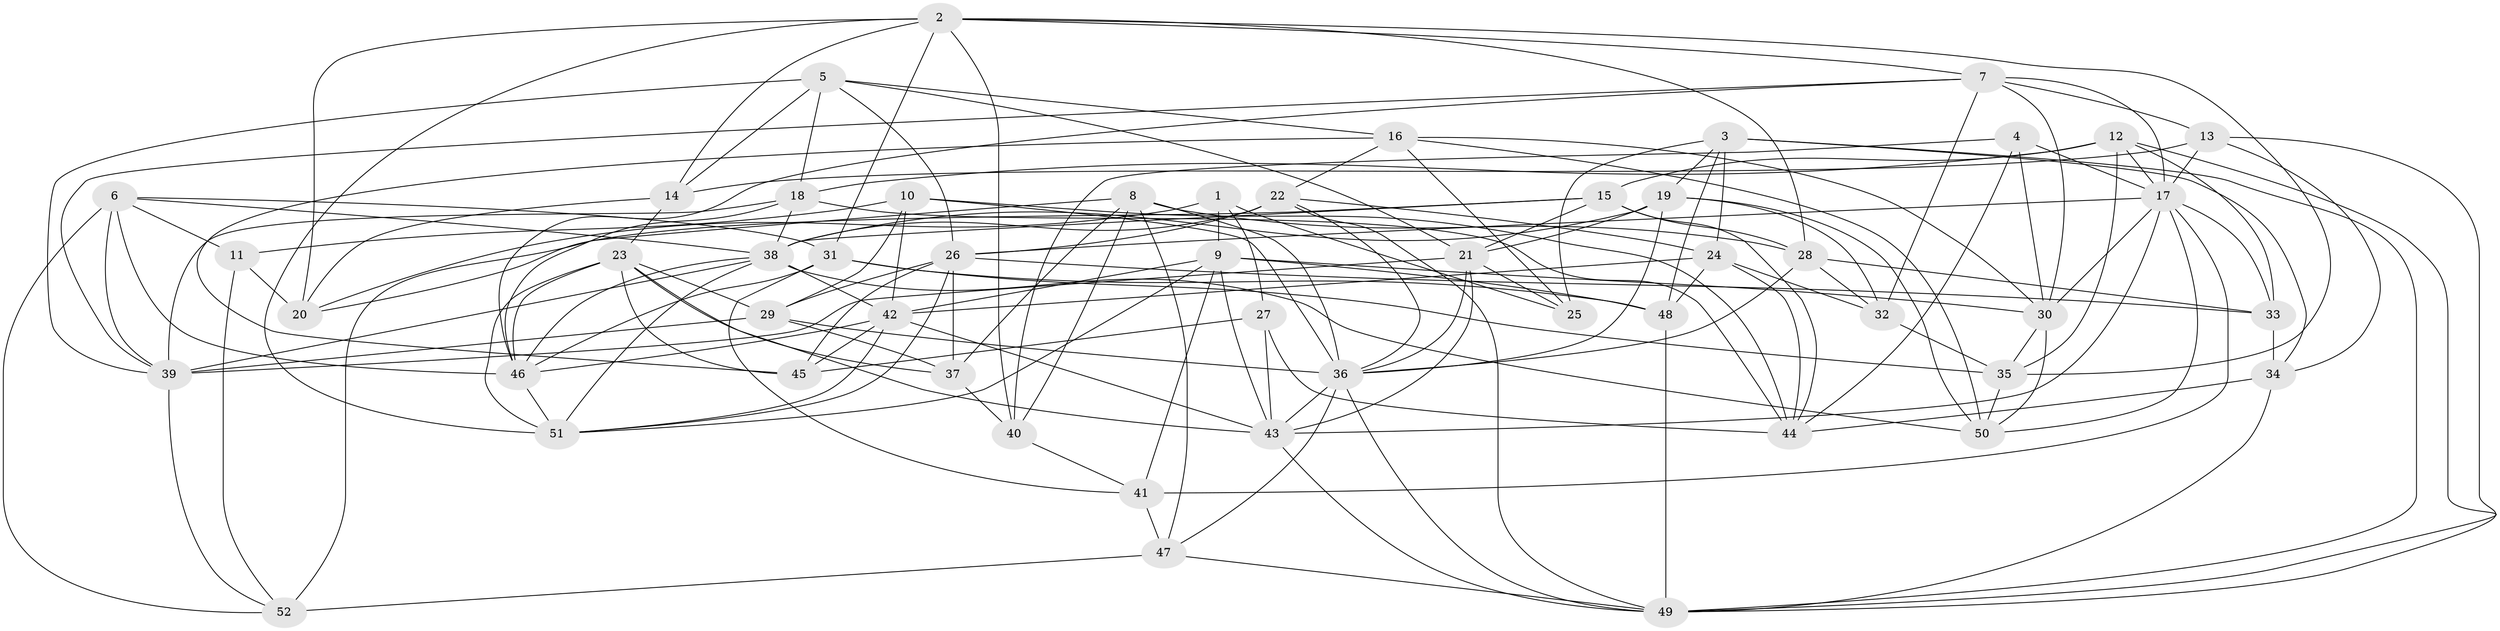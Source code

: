 // original degree distribution, {4: 1.0}
// Generated by graph-tools (version 1.1) at 2025/38/03/04/25 23:38:13]
// undirected, 52 vertices, 161 edges
graph export_dot {
  node [color=gray90,style=filled];
  1;
  2;
  3;
  4;
  5;
  6;
  7;
  8;
  9;
  10;
  11;
  12;
  13;
  14;
  15;
  16;
  17;
  18;
  19;
  20;
  21;
  22;
  23;
  24;
  25;
  26;
  27;
  28;
  29;
  30;
  31;
  32;
  33;
  34;
  35;
  36;
  37;
  38;
  39;
  40;
  41;
  42;
  43;
  44;
  45;
  46;
  47;
  48;
  49;
  50;
  51;
  52;
  1 -- 9 [weight=1.0];
  1 -- 20 [weight=2.0];
  1 -- 25 [weight=1.0];
  1 -- 27 [weight=2.0];
  2 -- 7 [weight=1.0];
  2 -- 14 [weight=1.0];
  2 -- 20 [weight=1.0];
  2 -- 28 [weight=1.0];
  2 -- 31 [weight=1.0];
  2 -- 35 [weight=1.0];
  2 -- 40 [weight=1.0];
  2 -- 51 [weight=1.0];
  3 -- 19 [weight=1.0];
  3 -- 24 [weight=1.0];
  3 -- 25 [weight=1.0];
  3 -- 34 [weight=1.0];
  3 -- 48 [weight=1.0];
  3 -- 49 [weight=1.0];
  4 -- 17 [weight=1.0];
  4 -- 30 [weight=1.0];
  4 -- 40 [weight=1.0];
  4 -- 44 [weight=1.0];
  5 -- 14 [weight=1.0];
  5 -- 16 [weight=1.0];
  5 -- 18 [weight=1.0];
  5 -- 21 [weight=1.0];
  5 -- 26 [weight=1.0];
  5 -- 39 [weight=1.0];
  6 -- 11 [weight=1.0];
  6 -- 31 [weight=1.0];
  6 -- 38 [weight=1.0];
  6 -- 39 [weight=1.0];
  6 -- 46 [weight=1.0];
  6 -- 52 [weight=1.0];
  7 -- 13 [weight=1.0];
  7 -- 17 [weight=1.0];
  7 -- 30 [weight=2.0];
  7 -- 32 [weight=1.0];
  7 -- 39 [weight=1.0];
  7 -- 46 [weight=1.0];
  8 -- 28 [weight=1.0];
  8 -- 36 [weight=1.0];
  8 -- 37 [weight=1.0];
  8 -- 40 [weight=1.0];
  8 -- 47 [weight=1.0];
  8 -- 52 [weight=1.0];
  9 -- 30 [weight=1.0];
  9 -- 41 [weight=2.0];
  9 -- 42 [weight=1.0];
  9 -- 43 [weight=1.0];
  9 -- 48 [weight=1.0];
  9 -- 51 [weight=1.0];
  10 -- 11 [weight=1.0];
  10 -- 29 [weight=1.0];
  10 -- 36 [weight=1.0];
  10 -- 42 [weight=1.0];
  10 -- 44 [weight=2.0];
  11 -- 20 [weight=1.0];
  11 -- 52 [weight=1.0];
  12 -- 15 [weight=1.0];
  12 -- 17 [weight=1.0];
  12 -- 18 [weight=1.0];
  12 -- 33 [weight=1.0];
  12 -- 35 [weight=1.0];
  12 -- 49 [weight=1.0];
  13 -- 14 [weight=2.0];
  13 -- 17 [weight=1.0];
  13 -- 34 [weight=1.0];
  13 -- 49 [weight=1.0];
  14 -- 20 [weight=1.0];
  14 -- 23 [weight=1.0];
  15 -- 20 [weight=1.0];
  15 -- 21 [weight=1.0];
  15 -- 28 [weight=1.0];
  15 -- 38 [weight=1.0];
  15 -- 44 [weight=1.0];
  16 -- 22 [weight=1.0];
  16 -- 25 [weight=1.0];
  16 -- 30 [weight=1.0];
  16 -- 45 [weight=1.0];
  16 -- 50 [weight=1.0];
  17 -- 26 [weight=1.0];
  17 -- 30 [weight=1.0];
  17 -- 33 [weight=1.0];
  17 -- 41 [weight=1.0];
  17 -- 43 [weight=1.0];
  17 -- 50 [weight=1.0];
  18 -- 38 [weight=1.0];
  18 -- 39 [weight=1.0];
  18 -- 44 [weight=1.0];
  18 -- 46 [weight=1.0];
  19 -- 21 [weight=2.0];
  19 -- 32 [weight=2.0];
  19 -- 36 [weight=1.0];
  19 -- 38 [weight=1.0];
  19 -- 50 [weight=1.0];
  21 -- 25 [weight=1.0];
  21 -- 36 [weight=1.0];
  21 -- 39 [weight=1.0];
  21 -- 43 [weight=1.0];
  22 -- 24 [weight=1.0];
  22 -- 26 [weight=1.0];
  22 -- 36 [weight=1.0];
  22 -- 38 [weight=1.0];
  22 -- 49 [weight=1.0];
  23 -- 29 [weight=1.0];
  23 -- 37 [weight=1.0];
  23 -- 43 [weight=1.0];
  23 -- 45 [weight=1.0];
  23 -- 46 [weight=1.0];
  23 -- 51 [weight=2.0];
  24 -- 32 [weight=1.0];
  24 -- 42 [weight=1.0];
  24 -- 44 [weight=1.0];
  24 -- 48 [weight=1.0];
  26 -- 29 [weight=1.0];
  26 -- 33 [weight=1.0];
  26 -- 37 [weight=1.0];
  26 -- 45 [weight=1.0];
  26 -- 51 [weight=1.0];
  27 -- 43 [weight=1.0];
  27 -- 44 [weight=1.0];
  27 -- 45 [weight=2.0];
  28 -- 32 [weight=1.0];
  28 -- 33 [weight=1.0];
  28 -- 36 [weight=1.0];
  29 -- 36 [weight=1.0];
  29 -- 37 [weight=1.0];
  29 -- 39 [weight=1.0];
  30 -- 35 [weight=1.0];
  30 -- 50 [weight=1.0];
  31 -- 35 [weight=1.0];
  31 -- 41 [weight=1.0];
  31 -- 46 [weight=1.0];
  31 -- 48 [weight=1.0];
  32 -- 35 [weight=1.0];
  33 -- 34 [weight=2.0];
  34 -- 44 [weight=1.0];
  34 -- 49 [weight=1.0];
  35 -- 50 [weight=1.0];
  36 -- 43 [weight=1.0];
  36 -- 47 [weight=1.0];
  36 -- 49 [weight=1.0];
  37 -- 40 [weight=2.0];
  38 -- 39 [weight=1.0];
  38 -- 42 [weight=1.0];
  38 -- 46 [weight=1.0];
  38 -- 50 [weight=1.0];
  38 -- 51 [weight=1.0];
  39 -- 52 [weight=1.0];
  40 -- 41 [weight=1.0];
  41 -- 47 [weight=1.0];
  42 -- 43 [weight=1.0];
  42 -- 45 [weight=1.0];
  42 -- 46 [weight=1.0];
  42 -- 51 [weight=1.0];
  43 -- 49 [weight=1.0];
  46 -- 51 [weight=1.0];
  47 -- 49 [weight=1.0];
  47 -- 52 [weight=2.0];
  48 -- 49 [weight=2.0];
}
